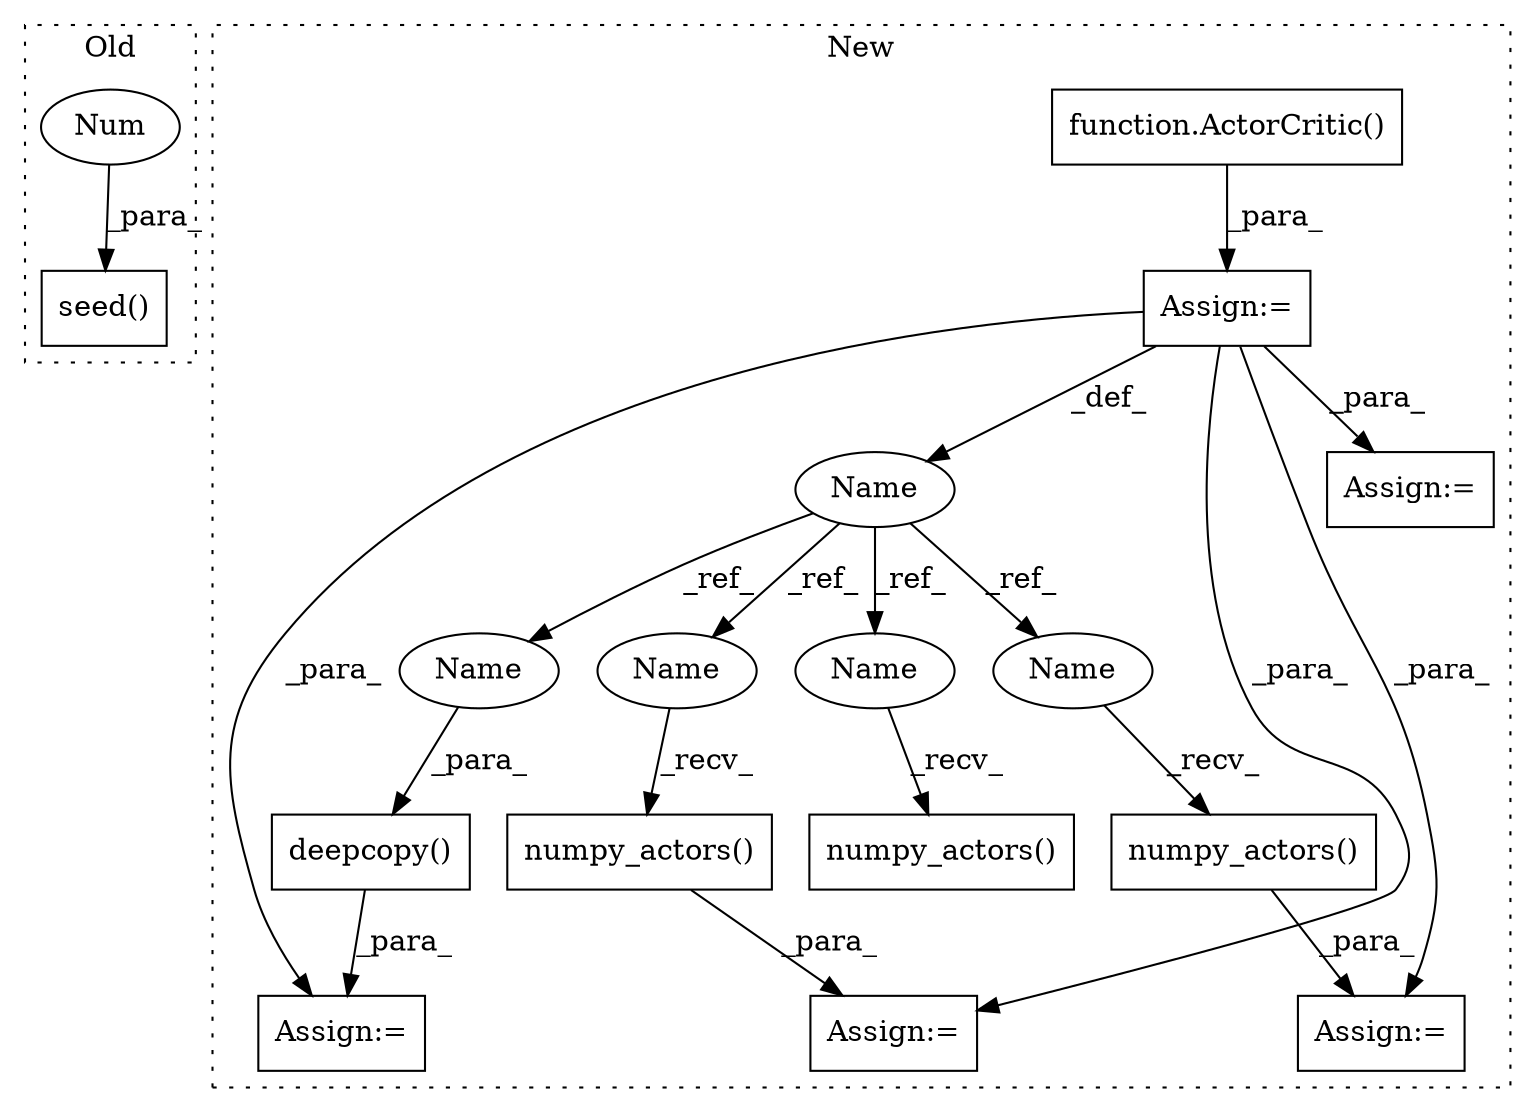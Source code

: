digraph G {
subgraph cluster0 {
1 [label="seed()" a="75" s="11874,11890" l="15,1" shape="box"];
7 [label="Num" a="76" s="11889" l="1" shape="ellipse"];
label = "Old";
style="dotted";
}
subgraph cluster1 {
2 [label="numpy_actors()" a="75" s="12786" l="31" shape="box"];
3 [label="function.ActorCritic()" a="75" s="11890" l="160" shape="box"];
4 [label="deepcopy()" a="75" s="12344,12374" l="14,1" shape="box"];
5 [label="numpy_actors()" a="75" s="12397" l="31" shape="box"];
6 [label="Name" a="87" s="11871" l="16" shape="ellipse"];
8 [label="Assign:=" a="68" s="11887" l="3" shape="box"];
9 [label="Assign:=" a="68" s="12341" l="3" shape="box"];
10 [label="Assign:=" a="68" s="12394" l="3" shape="box"];
11 [label="Assign:=" a="68" s="12783" l="3" shape="box"];
12 [label="Assign:=" a="68" s="12093" l="3" shape="box"];
13 [label="numpy_actors()" a="75" s="13429" l="31" shape="box"];
14 [label="Name" a="87" s="12358" l="16" shape="ellipse"];
15 [label="Name" a="87" s="12397" l="16" shape="ellipse"];
16 [label="Name" a="87" s="12786" l="16" shape="ellipse"];
17 [label="Name" a="87" s="13429" l="16" shape="ellipse"];
label = "New";
style="dotted";
}
2 -> 11 [label="_para_"];
3 -> 8 [label="_para_"];
4 -> 9 [label="_para_"];
5 -> 10 [label="_para_"];
6 -> 15 [label="_ref_"];
6 -> 17 [label="_ref_"];
6 -> 14 [label="_ref_"];
6 -> 16 [label="_ref_"];
7 -> 1 [label="_para_"];
8 -> 12 [label="_para_"];
8 -> 10 [label="_para_"];
8 -> 11 [label="_para_"];
8 -> 6 [label="_def_"];
8 -> 9 [label="_para_"];
14 -> 4 [label="_para_"];
15 -> 5 [label="_recv_"];
16 -> 2 [label="_recv_"];
17 -> 13 [label="_recv_"];
}